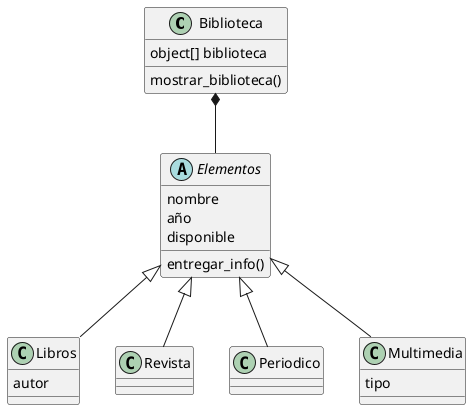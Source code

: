 @startuml

class Biblioteca{
    object[] biblioteca
    mostrar_biblioteca()
    
}

abstract class Elementos{
    nombre
    año
    disponible
    entregar_info()
}

class Libros{
    autor
    
}

class Revista{
    
}

class Periodico{
    
}

class Multimedia{
    tipo

}



Elementos <|-- Libros
Elementos <|-- Revista
Elementos <|-- Periodico
Elementos <|-- Multimedia
Biblioteca *-- Elementos

@enduml